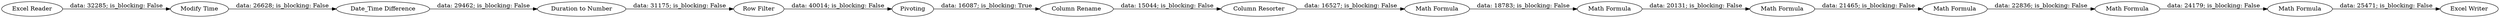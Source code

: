 digraph {
	"7401451659572218688_450" [label="Date_Time Difference"]
	"7401451659572218688_457" [label="Column Rename"]
	"7401451659572218688_464" [label="Excel Writer"]
	"7401451659572218688_462" [label="Math Formula"]
	"7401451659572218688_1" [label="Excel Reader"]
	"7401451659572218688_463" [label="Math Formula"]
	"7401451659572218688_454" [label="Row Filter"]
	"7401451659572218688_455" [label=Pivoting]
	"7401451659572218688_452" [label="Modify Time"]
	"7401451659572218688_451" [label="Duration to Number"]
	"7401451659572218688_456" [label="Math Formula"]
	"7401451659572218688_458" [label="Column Resorter"]
	"7401451659572218688_460" [label="Math Formula"]
	"7401451659572218688_461" [label="Math Formula"]
	"7401451659572218688_459" [label="Math Formula"]
	"7401451659572218688_463" -> "7401451659572218688_464" [label="data: 25471; is_blocking: False"]
	"7401451659572218688_462" -> "7401451659572218688_463" [label="data: 24179; is_blocking: False"]
	"7401451659572218688_455" -> "7401451659572218688_457" [label="data: 16087; is_blocking: True"]
	"7401451659572218688_450" -> "7401451659572218688_451" [label="data: 29462; is_blocking: False"]
	"7401451659572218688_454" -> "7401451659572218688_455" [label="data: 40014; is_blocking: False"]
	"7401451659572218688_451" -> "7401451659572218688_454" [label="data: 31175; is_blocking: False"]
	"7401451659572218688_1" -> "7401451659572218688_452" [label="data: 32285; is_blocking: False"]
	"7401451659572218688_461" -> "7401451659572218688_462" [label="data: 22836; is_blocking: False"]
	"7401451659572218688_460" -> "7401451659572218688_461" [label="data: 21465; is_blocking: False"]
	"7401451659572218688_456" -> "7401451659572218688_459" [label="data: 18783; is_blocking: False"]
	"7401451659572218688_452" -> "7401451659572218688_450" [label="data: 26628; is_blocking: False"]
	"7401451659572218688_458" -> "7401451659572218688_456" [label="data: 16527; is_blocking: False"]
	"7401451659572218688_457" -> "7401451659572218688_458" [label="data: 15044; is_blocking: False"]
	"7401451659572218688_459" -> "7401451659572218688_460" [label="data: 20131; is_blocking: False"]
	rankdir=LR
}
